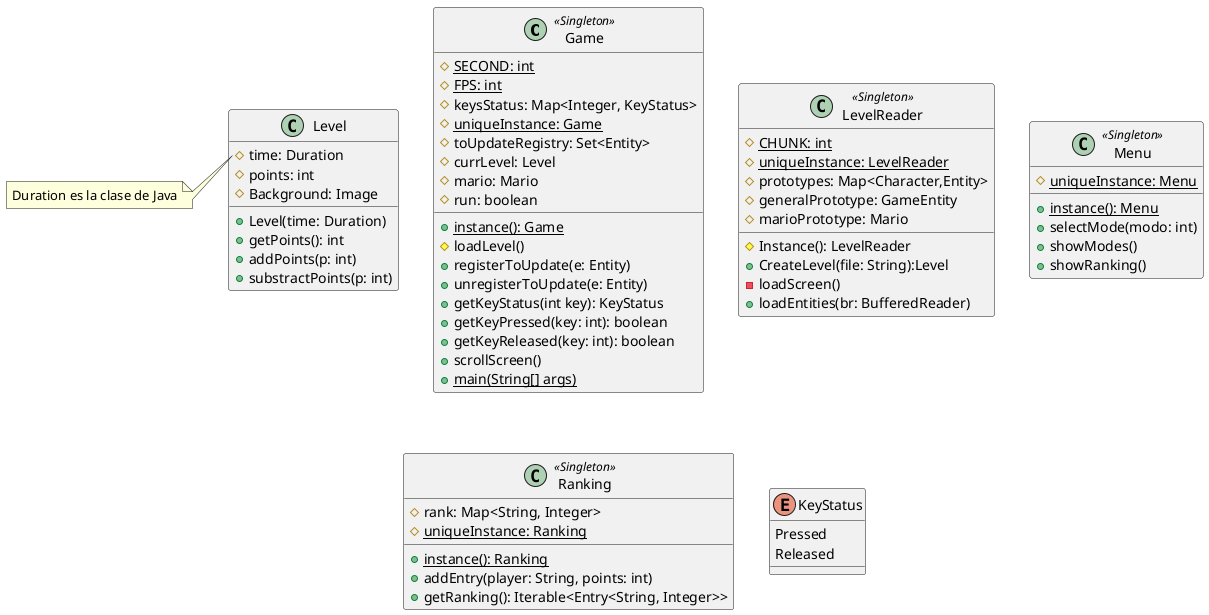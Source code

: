 @startuml
class Game <<Singleton>> {
    #{static} SECOND: int
    #{static} FPS: int
    #keysStatus: Map<Integer, KeyStatus>
    #{static} uniqueInstance: Game
    #toUpdateRegistry: Set<Entity>
    #currLevel: Level
    #mario: Mario
    #run: boolean
    +{static} instance(): Game
    #loadLevel()
    +registerToUpdate(e: Entity)
    +unregisterToUpdate(e: Entity)
    +getKeyStatus(int key): KeyStatus
    +getKeyPressed(key: int): boolean
    +getKeyReleased(key: int): boolean
    +scrollScreen()
    +{static} main(String[] args)
}


class Level{
    #time: Duration
    #points: int
    #Background: Image
    +Level(time: Duration)
    +getPoints(): int
    +addPoints(p: int)
    +substractPoints(p: int)
}
note left of Level::time
Duration es la clase de Java
end note
class LevelReader <<Singleton>>{
    #{static} CHUNK: int
    #{static} uniqueInstance: LevelReader
    #prototypes: Map<Character,Entity>
    #generalPrototype: GameEntity
    #marioPrototype: Mario
    #Instance(): LevelReader
    +CreateLevel(file: String):Level
    -loadScreen()
    +loadEntities(br: BufferedReader)

}

class Menu <<Singleton>> {
    #{static} uniqueInstance: Menu
    +{static} instance(): Menu
    +selectMode(modo: int)
    +showModes()
    +showRanking()
    ' TODO: implementar la UI del menu
}

class Ranking <<Singleton>> {
    #rank: Map<String, Integer>
    #{static} uniqueInstance: Ranking
    +{static} instance(): Ranking
    +addEntry(player: String, points: int)
    +getRanking(): Iterable<Entry<String, Integer>>
}

enum KeyStatus{
    Pressed
    Released
}
@enduml
